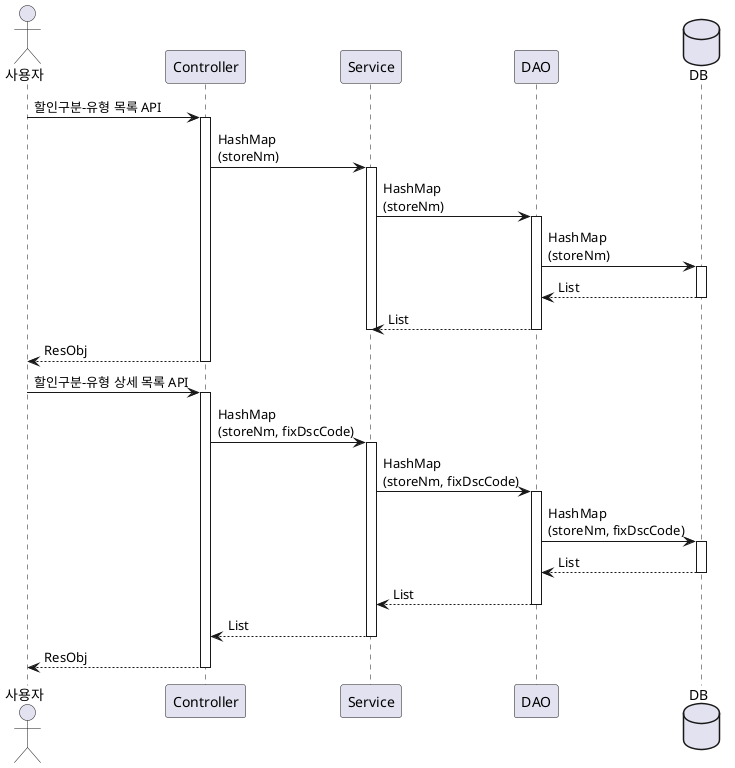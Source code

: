 @startuml Partner Card Reg Sequence

actor "사용자" as user
participant "Controller" as controller
participant "Service" as service
participant "DAO" as dao
database "DB" as db

' API1
user -> controller : 할인구분-유형 목록 API
activate controller
controller -> service : HashMap\n(storeNm)
activate service
service -> dao: HashMap\n(storeNm)
activate dao
dao -> db: HashMap\n(storeNm)
activate db
dao <-- db: List
deactivate db
service <-- dao: List
deactivate dao
deactivate db
deactivate service
user <-- controller: ResObj
deactivate controller

' API2
user -> controller : 할인구분-유형 상세 목록 API
activate controller
controller -> service : HashMap\n(storeNm, fixDscCode)
activate service
service -> dao: HashMap\n(storeNm, fixDscCode)
activate dao
dao -> db: HashMap\n(storeNm, fixDscCode)
activate db
dao <-- db: List
deactivate db
service <-- dao: List
deactivate dao
controller <-- service: List
deactivate service
user <-- controller: ResObj
deactivate controller

@enduml